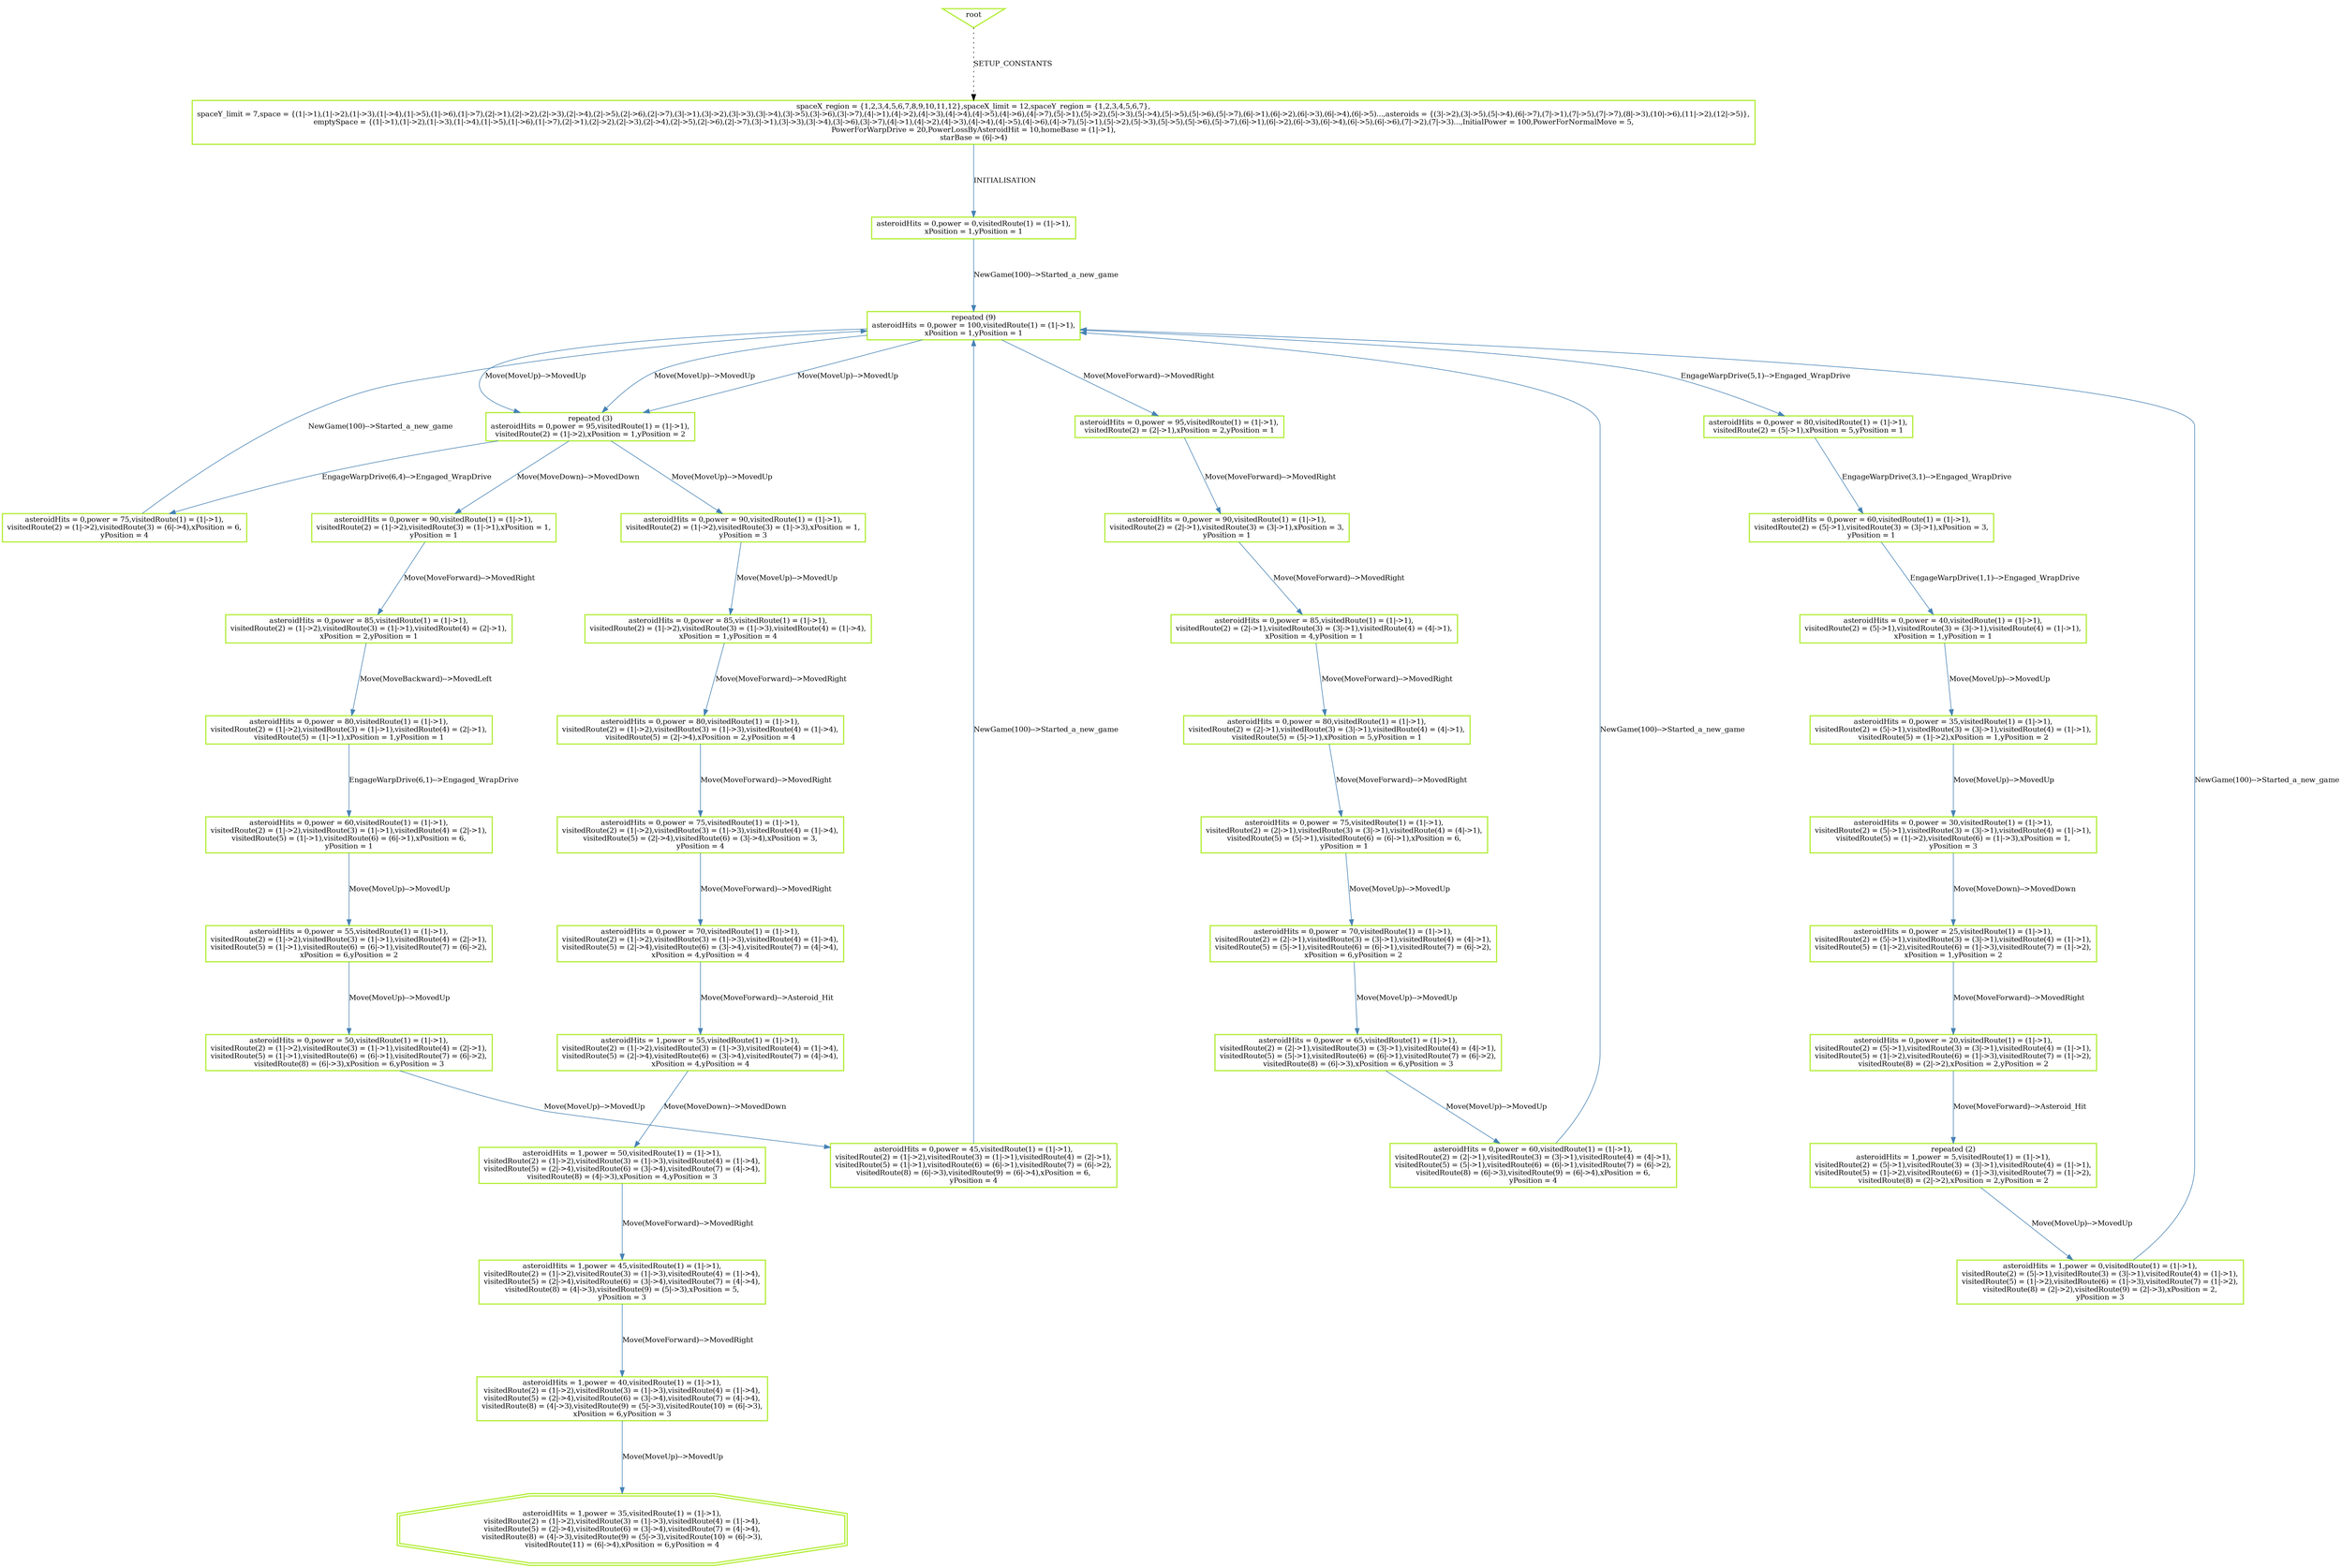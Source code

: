 digraph history {
graph [nodesep=1.5, ranksep=1.5];
0 [shape=box, color="olivedrab2", fontsize=12, penwidth=2, label="spaceX_region = \{1,2,3,4,5,6,7,8,9,10,11,12\},spaceX_limit = 12,spaceY_region = \{1,2,3,4,5,6,7\},\nspaceY_limit = 7,space = \{(1\|-\>1),(1\|-\>2),(1\|-\>3),(1\|-\>4),(1\|-\>5),(1\|-\>6),(1\|-\>7),(2\|-\>1),(2\|-\>2),(2\|-\>3),(2\|-\>4),(2\|-\>5),(2\|-\>6),(2\|-\>7),(3\|-\>1),(3\|-\>2),(3\|-\>3),(3\|-\>4),(3\|-\>5),(3\|-\>6),(3\|-\>7),(4\|-\>1),(4\|-\>2),(4\|-\>3),(4\|-\>4),(4\|-\>5),(4\|-\>6),(4\|-\>7),(5\|-\>1),(5\|-\>2),(5\|-\>3),(5\|-\>4),(5\|-\>5),(5\|-\>6),(5\|-\>7),(6\|-\>1),(6\|-\>2),(6\|-\>3),(6\|-\>4),(6\|-\>5)...,asteroids = \{(3\|-\>2),(3\|-\>5),(5\|-\>4),(6\|-\>7),(7\|-\>1),(7\|-\>5),(7\|-\>7),(8\|-\>3),(10\|-\>6),(11\|-\>2),(12\|-\>5)\},\nemptySpace = \{(1\|-\>1),(1\|-\>2),(1\|-\>3),(1\|-\>4),(1\|-\>5),(1\|-\>6),(1\|-\>7),(2\|-\>1),(2\|-\>2),(2\|-\>3),(2\|-\>4),(2\|-\>5),(2\|-\>6),(2\|-\>7),(3\|-\>1),(3\|-\>3),(3\|-\>4),(3\|-\>6),(3\|-\>7),(4\|-\>1),(4\|-\>2),(4\|-\>3),(4\|-\>4),(4\|-\>5),(4\|-\>6),(4\|-\>7),(5\|-\>1),(5\|-\>2),(5\|-\>3),(5\|-\>5),(5\|-\>6),(5\|-\>7),(6\|-\>1),(6\|-\>2),(6\|-\>3),(6\|-\>4),(6\|-\>5),(6\|-\>6),(7\|-\>2),(7\|-\>3)...,InitialPower = 100,PowerForNormalMove = 5,\nPowerForWarpDrive = 20,PowerLossByAsteroidHit = 10,homeBase = (1\|-\>1),\nstarBase = (6\|-\>4)"];

1 [shape=box, color="olivedrab2", fontsize=12, penwidth=2, label="asteroidHits = 0,power = 0,visitedRoute(1) = (1\|-\>1),\nxPosition = 1,yPosition = 1"];

2 [shape=box, color="olivedrab2", fontsize=12, penwidth=2, label="repeated (9)\nasteroidHits = 0,power = 100,visitedRoute(1) = (1\|-\>1),\nxPosition = 1,yPosition = 1"];

3 [shape=box, color="olivedrab2", fontsize=12, penwidth=2, label="repeated (3)\nasteroidHits = 0,power = 95,visitedRoute(1) = (1\|-\>1),\nvisitedRoute(2) = (1\|-\>2),xPosition = 1,yPosition = 2"];

4 [shape=box, color="olivedrab2", fontsize=12, penwidth=2, label="asteroidHits = 0,power = 95,visitedRoute(1) = (1\|-\>1),\nvisitedRoute(2) = (2\|-\>1),xPosition = 2,yPosition = 1"];

8 [shape=box, color="olivedrab2", fontsize=12, penwidth=2, label="asteroidHits = 0,power = 80,visitedRoute(1) = (1\|-\>1),\nvisitedRoute(2) = (5\|-\>1),xPosition = 5,yPosition = 1"];

77 [shape=box, color="olivedrab2", fontsize=12, penwidth=2, label="asteroidHits = 0,power = 90,visitedRoute(1) = (1\|-\>1),\nvisitedRoute(2) = (1\|-\>2),visitedRoute(3) = (1\|-\>3),xPosition = 1,\nyPosition = 3"];

78 [shape=box, color="olivedrab2", fontsize=12, penwidth=2, label="asteroidHits = 0,power = 90,visitedRoute(1) = (1\|-\>1),\nvisitedRoute(2) = (1\|-\>2),visitedRoute(3) = (1\|-\>1),xPosition = 1,\nyPosition = 1"];

115 [shape=box, color="olivedrab2", fontsize=12, penwidth=2, label="asteroidHits = 0,power = 75,visitedRoute(1) = (1\|-\>1),\nvisitedRoute(2) = (1\|-\>2),visitedRoute(3) = (6\|-\>4),xPosition = 6,\nyPosition = 4"];

153 [shape=box, color="olivedrab2", fontsize=12, penwidth=2, label="asteroidHits = 0,power = 85,visitedRoute(1) = (1\|-\>1),\nvisitedRoute(2) = (1\|-\>2),visitedRoute(3) = (1\|-\>1),visitedRoute(4) = (2\|-\>1),\nxPosition = 2,yPosition = 1"];

227 [shape=box, color="olivedrab2", fontsize=12, penwidth=2, label="asteroidHits = 0,power = 80,visitedRoute(1) = (1\|-\>1),\nvisitedRoute(2) = (1\|-\>2),visitedRoute(3) = (1\|-\>1),visitedRoute(4) = (2\|-\>1),\nvisitedRoute(5) = (1\|-\>1),xPosition = 1,yPosition = 1"];

307 [shape=box, color="olivedrab2", fontsize=12, penwidth=2, label="asteroidHits = 0,power = 60,visitedRoute(1) = (1\|-\>1),\nvisitedRoute(2) = (1\|-\>2),visitedRoute(3) = (1\|-\>1),visitedRoute(4) = (2\|-\>1),\nvisitedRoute(5) = (1\|-\>1),visitedRoute(6) = (6\|-\>1),xPosition = 6,\nyPosition = 1"];

375 [shape=box, color="olivedrab2", fontsize=12, penwidth=2, label="asteroidHits = 0,power = 55,visitedRoute(1) = (1\|-\>1),\nvisitedRoute(2) = (1\|-\>2),visitedRoute(3) = (1\|-\>1),visitedRoute(4) = (2\|-\>1),\nvisitedRoute(5) = (1\|-\>1),visitedRoute(6) = (6\|-\>1),visitedRoute(7) = (6\|-\>2),\nxPosition = 6,yPosition = 2"];

450 [shape=box, color="olivedrab2", fontsize=12, penwidth=2, label="asteroidHits = 0,power = 50,visitedRoute(1) = (1\|-\>1),\nvisitedRoute(2) = (1\|-\>2),visitedRoute(3) = (1\|-\>1),visitedRoute(4) = (2\|-\>1),\nvisitedRoute(5) = (1\|-\>1),visitedRoute(6) = (6\|-\>1),visitedRoute(7) = (6\|-\>2),\nvisitedRoute(8) = (6\|-\>3),xPosition = 6,yPosition = 3"];

526 [shape=box, color="olivedrab2", fontsize=12, penwidth=2, label="asteroidHits = 0,power = 45,visitedRoute(1) = (1\|-\>1),\nvisitedRoute(2) = (1\|-\>2),visitedRoute(3) = (1\|-\>1),visitedRoute(4) = (2\|-\>1),\nvisitedRoute(5) = (1\|-\>1),visitedRoute(6) = (6\|-\>1),visitedRoute(7) = (6\|-\>2),\nvisitedRoute(8) = (6\|-\>3),visitedRoute(9) = (6\|-\>4),xPosition = 6,\nyPosition = 4"];

604 [shape=box, color="olivedrab2", fontsize=12, penwidth=2, label="asteroidHits = 0,power = 90,visitedRoute(1) = (1\|-\>1),\nvisitedRoute(2) = (2\|-\>1),visitedRoute(3) = (3\|-\>1),xPosition = 3,\nyPosition = 1"];

679 [shape=box, color="olivedrab2", fontsize=12, penwidth=2, label="asteroidHits = 0,power = 85,visitedRoute(1) = (1\|-\>1),\nvisitedRoute(2) = (2\|-\>1),visitedRoute(3) = (3\|-\>1),visitedRoute(4) = (4\|-\>1),\nxPosition = 4,yPosition = 1"];

754 [shape=box, color="olivedrab2", fontsize=12, penwidth=2, label="asteroidHits = 0,power = 80,visitedRoute(1) = (1\|-\>1),\nvisitedRoute(2) = (2\|-\>1),visitedRoute(3) = (3\|-\>1),visitedRoute(4) = (4\|-\>1),\nvisitedRoute(5) = (5\|-\>1),xPosition = 5,yPosition = 1"];

829 [shape=box, color="olivedrab2", fontsize=12, penwidth=2, label="asteroidHits = 0,power = 75,visitedRoute(1) = (1\|-\>1),\nvisitedRoute(2) = (2\|-\>1),visitedRoute(3) = (3\|-\>1),visitedRoute(4) = (4\|-\>1),\nvisitedRoute(5) = (5\|-\>1),visitedRoute(6) = (6\|-\>1),xPosition = 6,\nyPosition = 1"];

902 [shape=box, color="olivedrab2", fontsize=12, penwidth=2, label="asteroidHits = 0,power = 70,visitedRoute(1) = (1\|-\>1),\nvisitedRoute(2) = (2\|-\>1),visitedRoute(3) = (3\|-\>1),visitedRoute(4) = (4\|-\>1),\nvisitedRoute(5) = (5\|-\>1),visitedRoute(6) = (6\|-\>1),visitedRoute(7) = (6\|-\>2),\nxPosition = 6,yPosition = 2"];

977 [shape=box, color="olivedrab2", fontsize=12, penwidth=2, label="asteroidHits = 0,power = 65,visitedRoute(1) = (1\|-\>1),\nvisitedRoute(2) = (2\|-\>1),visitedRoute(3) = (3\|-\>1),visitedRoute(4) = (4\|-\>1),\nvisitedRoute(5) = (5\|-\>1),visitedRoute(6) = (6\|-\>1),visitedRoute(7) = (6\|-\>2),\nvisitedRoute(8) = (6\|-\>3),xPosition = 6,yPosition = 3"];

1053 [shape=box, color="olivedrab2", fontsize=12, penwidth=2, label="asteroidHits = 0,power = 60,visitedRoute(1) = (1\|-\>1),\nvisitedRoute(2) = (2\|-\>1),visitedRoute(3) = (3\|-\>1),visitedRoute(4) = (4\|-\>1),\nvisitedRoute(5) = (5\|-\>1),visitedRoute(6) = (6\|-\>1),visitedRoute(7) = (6\|-\>2),\nvisitedRoute(8) = (6\|-\>3),visitedRoute(9) = (6\|-\>4),xPosition = 6,\nyPosition = 4"];

1134 [shape=box, color="olivedrab2", fontsize=12, penwidth=2, label="asteroidHits = 0,power = 60,visitedRoute(1) = (1\|-\>1),\nvisitedRoute(2) = (5\|-\>1),visitedRoute(3) = (3\|-\>1),xPosition = 3,\nyPosition = 1"];

1207 [shape=box, color="olivedrab2", fontsize=12, penwidth=2, label="asteroidHits = 0,power = 40,visitedRoute(1) = (1\|-\>1),\nvisitedRoute(2) = (5\|-\>1),visitedRoute(3) = (3\|-\>1),visitedRoute(4) = (1\|-\>1),\nxPosition = 1,yPosition = 1"];

1279 [shape=box, color="olivedrab2", fontsize=12, penwidth=2, label="asteroidHits = 0,power = 35,visitedRoute(1) = (1\|-\>1),\nvisitedRoute(2) = (5\|-\>1),visitedRoute(3) = (3\|-\>1),visitedRoute(4) = (1\|-\>1),\nvisitedRoute(5) = (1\|-\>2),xPosition = 1,yPosition = 2"];

1353 [shape=box, color="olivedrab2", fontsize=12, penwidth=2, label="asteroidHits = 0,power = 30,visitedRoute(1) = (1\|-\>1),\nvisitedRoute(2) = (5\|-\>1),visitedRoute(3) = (3\|-\>1),visitedRoute(4) = (1\|-\>1),\nvisitedRoute(5) = (1\|-\>2),visitedRoute(6) = (1\|-\>3),xPosition = 1,\nyPosition = 3"];

1429 [shape=box, color="olivedrab2", fontsize=12, penwidth=2, label="asteroidHits = 0,power = 25,visitedRoute(1) = (1\|-\>1),\nvisitedRoute(2) = (5\|-\>1),visitedRoute(3) = (3\|-\>1),visitedRoute(4) = (1\|-\>1),\nvisitedRoute(5) = (1\|-\>2),visitedRoute(6) = (1\|-\>3),visitedRoute(7) = (1\|-\>2),\nxPosition = 1,yPosition = 2"];

1505 [shape=box, color="olivedrab2", fontsize=12, penwidth=2, label="asteroidHits = 0,power = 20,visitedRoute(1) = (1\|-\>1),\nvisitedRoute(2) = (5\|-\>1),visitedRoute(3) = (3\|-\>1),visitedRoute(4) = (1\|-\>1),\nvisitedRoute(5) = (1\|-\>2),visitedRoute(6) = (1\|-\>3),visitedRoute(7) = (1\|-\>2),\nvisitedRoute(8) = (2\|-\>2),xPosition = 2,yPosition = 2"];

1581 [shape=box, color="olivedrab2", fontsize=12, penwidth=2, label="repeated (2)\nasteroidHits = 1,power = 5,visitedRoute(1) = (1\|-\>1),\nvisitedRoute(2) = (5\|-\>1),visitedRoute(3) = (3\|-\>1),visitedRoute(4) = (1\|-\>1),\nvisitedRoute(5) = (1\|-\>2),visitedRoute(6) = (1\|-\>3),visitedRoute(7) = (1\|-\>2),\nvisitedRoute(8) = (2\|-\>2),xPosition = 2,yPosition = 2"];

1654 [shape=box, color="olivedrab2", fontsize=12, penwidth=2, label="asteroidHits = 1,power = 0,visitedRoute(1) = (1\|-\>1),\nvisitedRoute(2) = (5\|-\>1),visitedRoute(3) = (3\|-\>1),visitedRoute(4) = (1\|-\>1),\nvisitedRoute(5) = (1\|-\>2),visitedRoute(6) = (1\|-\>3),visitedRoute(7) = (1\|-\>2),\nvisitedRoute(8) = (2\|-\>2),visitedRoute(9) = (2\|-\>3),xPosition = 2,\nyPosition = 3"];

1658 [shape=box, color="olivedrab2", fontsize=12, penwidth=2, label="asteroidHits = 0,power = 85,visitedRoute(1) = (1\|-\>1),\nvisitedRoute(2) = (1\|-\>2),visitedRoute(3) = (1\|-\>3),visitedRoute(4) = (1\|-\>4),\nxPosition = 1,yPosition = 4"];

1735 [shape=box, color="olivedrab2", fontsize=12, penwidth=2, label="asteroidHits = 0,power = 80,visitedRoute(1) = (1\|-\>1),\nvisitedRoute(2) = (1\|-\>2),visitedRoute(3) = (1\|-\>3),visitedRoute(4) = (1\|-\>4),\nvisitedRoute(5) = (2\|-\>4),xPosition = 2,yPosition = 4"];

1811 [shape=box, color="olivedrab2", fontsize=12, penwidth=2, label="asteroidHits = 0,power = 75,visitedRoute(1) = (1\|-\>1),\nvisitedRoute(2) = (1\|-\>2),visitedRoute(3) = (1\|-\>3),visitedRoute(4) = (1\|-\>4),\nvisitedRoute(5) = (2\|-\>4),visitedRoute(6) = (3\|-\>4),xPosition = 3,\nyPosition = 4"];

1887 [shape=box, color="olivedrab2", fontsize=12, penwidth=2, label="asteroidHits = 0,power = 70,visitedRoute(1) = (1\|-\>1),\nvisitedRoute(2) = (1\|-\>2),visitedRoute(3) = (1\|-\>3),visitedRoute(4) = (1\|-\>4),\nvisitedRoute(5) = (2\|-\>4),visitedRoute(6) = (3\|-\>4),visitedRoute(7) = (4\|-\>4),\nxPosition = 4,yPosition = 4"];

1963 [shape=box, color="olivedrab2", fontsize=12, penwidth=2, label="asteroidHits = 1,power = 55,visitedRoute(1) = (1\|-\>1),\nvisitedRoute(2) = (1\|-\>2),visitedRoute(3) = (1\|-\>3),visitedRoute(4) = (1\|-\>4),\nvisitedRoute(5) = (2\|-\>4),visitedRoute(6) = (3\|-\>4),visitedRoute(7) = (4\|-\>4),\nxPosition = 4,yPosition = 4"];

2037 [shape=box, color="olivedrab2", fontsize=12, penwidth=2, label="asteroidHits = 1,power = 50,visitedRoute(1) = (1\|-\>1),\nvisitedRoute(2) = (1\|-\>2),visitedRoute(3) = (1\|-\>3),visitedRoute(4) = (1\|-\>4),\nvisitedRoute(5) = (2\|-\>4),visitedRoute(6) = (3\|-\>4),visitedRoute(7) = (4\|-\>4),\nvisitedRoute(8) = (4\|-\>3),xPosition = 4,yPosition = 3"];

2115 [shape=box, color="olivedrab2", fontsize=12, penwidth=2, label="asteroidHits = 1,power = 45,visitedRoute(1) = (1\|-\>1),\nvisitedRoute(2) = (1\|-\>2),visitedRoute(3) = (1\|-\>3),visitedRoute(4) = (1\|-\>4),\nvisitedRoute(5) = (2\|-\>4),visitedRoute(6) = (3\|-\>4),visitedRoute(7) = (4\|-\>4),\nvisitedRoute(8) = (4\|-\>3),visitedRoute(9) = (5\|-\>3),xPosition = 5,\nyPosition = 3"];

2191 [shape=box, color="olivedrab2", fontsize=12, penwidth=2, label="asteroidHits = 1,power = 40,visitedRoute(1) = (1\|-\>1),\nvisitedRoute(2) = (1\|-\>2),visitedRoute(3) = (1\|-\>3),visitedRoute(4) = (1\|-\>4),\nvisitedRoute(5) = (2\|-\>4),visitedRoute(6) = (3\|-\>4),visitedRoute(7) = (4\|-\>4),\nvisitedRoute(8) = (4\|-\>3),visitedRoute(9) = (5\|-\>3),visitedRoute(10) = (6\|-\>3),\nxPosition = 6,yPosition = 3"];

2264 [shape=doubleoctagon, color="olivedrab2", fontsize=12, penwidth=2, label="asteroidHits = 1,power = 35,visitedRoute(1) = (1\|-\>1),\nvisitedRoute(2) = (1\|-\>2),visitedRoute(3) = (1\|-\>3),visitedRoute(4) = (1\|-\>4),\nvisitedRoute(5) = (2\|-\>4),visitedRoute(6) = (3\|-\>4),visitedRoute(7) = (4\|-\>4),\nvisitedRoute(8) = (4\|-\>3),visitedRoute(9) = (5\|-\>3),visitedRoute(10) = (6\|-\>3),\nvisitedRoute(11) = (6\|-\>4),xPosition = 6,yPosition = 4"];

root [shape=invtriangle, color="olivedrab2", fontsize=12, penwidth=2, label="root"];

root -> 0 [style = dotted, color = black, label="SETUP_CONSTANTS", fontsize=12];

0 -> 1 [color = "steelblue", label="INITIALISATION", fontsize=12];

1 -> 2 [color = "steelblue", label="NewGame(100)--\>Started_a_new_game", fontsize=12];

2 -> 3 [color = "steelblue", label="Move(MoveUp)--\>MovedUp", fontsize=12];

3 -> 78 [color = "steelblue", label="Move(MoveDown)--\>MovedDown", fontsize=12];

78 -> 153 [color = "steelblue", label="Move(MoveForward)--\>MovedRight", fontsize=12];

153 -> 227 [color = "steelblue", label="Move(MoveBackward)--\>MovedLeft", fontsize=12];

227 -> 307 [color = "steelblue", label="EngageWarpDrive(6,1)--\>Engaged_WrapDrive", fontsize=12];

307 -> 375 [color = "steelblue", label="Move(MoveUp)--\>MovedUp", fontsize=12];

375 -> 450 [color = "steelblue", label="Move(MoveUp)--\>MovedUp", fontsize=12];

450 -> 526 [color = "steelblue", label="Move(MoveUp)--\>MovedUp", fontsize=12];

526 -> 2 [color = "steelblue", label="NewGame(100)--\>Started_a_new_game", fontsize=12];





2 -> 4 [color = "steelblue", label="Move(MoveForward)--\>MovedRight", fontsize=12];

4 -> 604 [color = "steelblue", label="Move(MoveForward)--\>MovedRight", fontsize=12];

604 -> 679 [color = "steelblue", label="Move(MoveForward)--\>MovedRight", fontsize=12];

679 -> 754 [color = "steelblue", label="Move(MoveForward)--\>MovedRight", fontsize=12];

754 -> 829 [color = "steelblue", label="Move(MoveForward)--\>MovedRight", fontsize=12];

829 -> 902 [color = "steelblue", label="Move(MoveUp)--\>MovedUp", fontsize=12];

902 -> 977 [color = "steelblue", label="Move(MoveUp)--\>MovedUp", fontsize=12];

977 -> 1053 [color = "steelblue", label="Move(MoveUp)--\>MovedUp", fontsize=12];

1053 -> 2 [color = "steelblue", label="NewGame(100)--\>Started_a_new_game", fontsize=12];

2 -> 8 [color = "steelblue", label="EngageWarpDrive(5,1)--\>Engaged_WrapDrive", fontsize=12];

8 -> 1134 [color = "steelblue", label="EngageWarpDrive(3,1)--\>Engaged_WrapDrive", fontsize=12];

1134 -> 1207 [color = "steelblue", label="EngageWarpDrive(1,1)--\>Engaged_WrapDrive", fontsize=12];

1207 -> 1279 [color = "steelblue", label="Move(MoveUp)--\>MovedUp", fontsize=12];

1279 -> 1353 [color = "steelblue", label="Move(MoveUp)--\>MovedUp", fontsize=12];

1353 -> 1429 [color = "steelblue", label="Move(MoveDown)--\>MovedDown", fontsize=12];

1429 -> 1505 [color = "steelblue", label="Move(MoveForward)--\>MovedRight", fontsize=12];

1505 -> 1581 [color = "steelblue", label="Move(MoveForward)--\>Asteroid_Hit", fontsize=12];


1581 -> 1654 [color = "steelblue", label="Move(MoveUp)--\>MovedUp", fontsize=12];

1654 -> 2 [color = "steelblue", label="NewGame(100)--\>Started_a_new_game", fontsize=12];

2 -> 3 [color = "steelblue", label="Move(MoveUp)--\>MovedUp", fontsize=12];

3 -> 115 [color = "steelblue", label="EngageWarpDrive(6,4)--\>Engaged_WrapDrive", fontsize=12];

115 -> 2 [color = "steelblue", label="NewGame(100)--\>Started_a_new_game", fontsize=12];

2 -> 3 [color = "steelblue", label="Move(MoveUp)--\>MovedUp", fontsize=12];

3 -> 77 [color = "steelblue", label="Move(MoveUp)--\>MovedUp", fontsize=12];

77 -> 1658 [color = "steelblue", label="Move(MoveUp)--\>MovedUp", fontsize=12];

1658 -> 1735 [color = "steelblue", label="Move(MoveForward)--\>MovedRight", fontsize=12];

1735 -> 1811 [color = "steelblue", label="Move(MoveForward)--\>MovedRight", fontsize=12];

1811 -> 1887 [color = "steelblue", label="Move(MoveForward)--\>MovedRight", fontsize=12];

1887 -> 1963 [color = "steelblue", label="Move(MoveForward)--\>Asteroid_Hit", fontsize=12];

1963 -> 2037 [color = "steelblue", label="Move(MoveDown)--\>MovedDown", fontsize=12];

2037 -> 2115 [color = "steelblue", label="Move(MoveForward)--\>MovedRight", fontsize=12];

2115 -> 2191 [color = "steelblue", label="Move(MoveForward)--\>MovedRight", fontsize=12];

2191 -> 2264 [color = "steelblue", label="Move(MoveUp)--\>MovedUp", fontsize=12];

}
